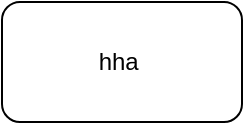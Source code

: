 <mxfile version="21.1.2" type="github">
  <diagram name="第 1 页" id="g4PXa58w2ujMsZu6mOaW">
    <mxGraphModel dx="954" dy="517" grid="1" gridSize="10" guides="1" tooltips="1" connect="1" arrows="1" fold="1" page="1" pageScale="1" pageWidth="827" pageHeight="1169" math="0" shadow="0">
      <root>
        <mxCell id="0" />
        <mxCell id="1" parent="0" />
        <mxCell id="TgrZe17WtVksR3olulze-2" value="hha&amp;nbsp;" style="rounded=1;whiteSpace=wrap;html=1;" vertex="1" parent="1">
          <mxGeometry x="140" y="100" width="120" height="60" as="geometry" />
        </mxCell>
      </root>
    </mxGraphModel>
  </diagram>
</mxfile>
